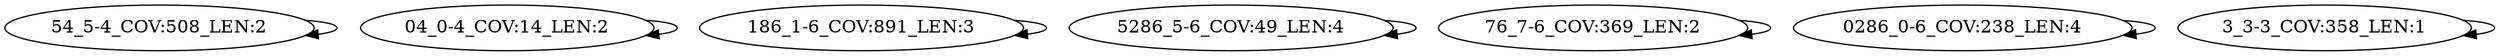 digraph G {
    "54_5-4_COV:508_LEN:2" -> "54_5-4_COV:508_LEN:2";
    "04_0-4_COV:14_LEN:2" -> "04_0-4_COV:14_LEN:2";
    "186_1-6_COV:891_LEN:3" -> "186_1-6_COV:891_LEN:3";
    "5286_5-6_COV:49_LEN:4" -> "5286_5-6_COV:49_LEN:4";
    "76_7-6_COV:369_LEN:2" -> "76_7-6_COV:369_LEN:2";
    "0286_0-6_COV:238_LEN:4" -> "0286_0-6_COV:238_LEN:4";
    "3_3-3_COV:358_LEN:1" -> "3_3-3_COV:358_LEN:1";
}
